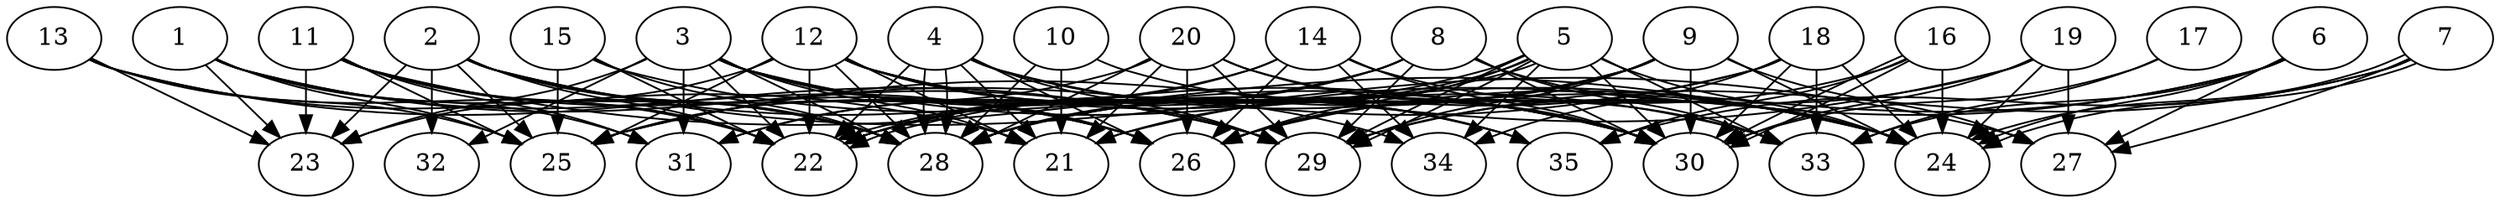 // DAG automatically generated by daggen at Thu Oct  3 14:05:37 2019
// ./daggen --dot -n 35 --ccr 0.5 --fat 0.9 --regular 0.7 --density 0.7 --mindata 5242880 --maxdata 52428800 
digraph G {
  1 [size="48005120", alpha="0.15", expect_size="24002560"] 
  1 -> 23 [size ="24002560"]
  1 -> 25 [size ="24002560"]
  1 -> 26 [size ="24002560"]
  1 -> 28 [size ="24002560"]
  1 -> 29 [size ="24002560"]
  1 -> 31 [size ="24002560"]
  2 [size="17285120", alpha="0.14", expect_size="8642560"] 
  2 -> 22 [size ="8642560"]
  2 -> 23 [size ="8642560"]
  2 -> 25 [size ="8642560"]
  2 -> 26 [size ="8642560"]
  2 -> 27 [size ="8642560"]
  2 -> 28 [size ="8642560"]
  2 -> 30 [size ="8642560"]
  2 -> 32 [size ="8642560"]
  3 [size="54847488", alpha="0.17", expect_size="27423744"] 
  3 -> 21 [size ="27423744"]
  3 -> 22 [size ="27423744"]
  3 -> 23 [size ="27423744"]
  3 -> 24 [size ="27423744"]
  3 -> 26 [size ="27423744"]
  3 -> 28 [size ="27423744"]
  3 -> 31 [size ="27423744"]
  3 -> 32 [size ="27423744"]
  3 -> 34 [size ="27423744"]
  3 -> 35 [size ="27423744"]
  4 [size="47151104", alpha="0.12", expect_size="23575552"] 
  4 -> 21 [size ="23575552"]
  4 -> 22 [size ="23575552"]
  4 -> 24 [size ="23575552"]
  4 -> 26 [size ="23575552"]
  4 -> 28 [size ="23575552"]
  4 -> 28 [size ="23575552"]
  4 -> 29 [size ="23575552"]
  4 -> 35 [size ="23575552"]
  5 [size="53516288", alpha="0.12", expect_size="26758144"] 
  5 -> 22 [size ="26758144"]
  5 -> 22 [size ="26758144"]
  5 -> 24 [size ="26758144"]
  5 -> 26 [size ="26758144"]
  5 -> 28 [size ="26758144"]
  5 -> 29 [size ="26758144"]
  5 -> 29 [size ="26758144"]
  5 -> 30 [size ="26758144"]
  5 -> 33 [size ="26758144"]
  5 -> 34 [size ="26758144"]
  6 [size="23156736", alpha="0.19", expect_size="11578368"] 
  6 -> 21 [size ="11578368"]
  6 -> 24 [size ="11578368"]
  6 -> 26 [size ="11578368"]
  6 -> 27 [size ="11578368"]
  6 -> 33 [size ="11578368"]
  7 [size="30756864", alpha="0.04", expect_size="15378432"] 
  7 -> 24 [size ="15378432"]
  7 -> 24 [size ="15378432"]
  7 -> 27 [size ="15378432"]
  7 -> 29 [size ="15378432"]
  7 -> 35 [size ="15378432"]
  8 [size="11034624", alpha="0.17", expect_size="5517312"] 
  8 -> 22 [size ="5517312"]
  8 -> 24 [size ="5517312"]
  8 -> 28 [size ="5517312"]
  8 -> 29 [size ="5517312"]
  8 -> 30 [size ="5517312"]
  8 -> 31 [size ="5517312"]
  8 -> 33 [size ="5517312"]
  9 [size="79294464", alpha="0.12", expect_size="39647232"] 
  9 -> 21 [size ="39647232"]
  9 -> 22 [size ="39647232"]
  9 -> 24 [size ="39647232"]
  9 -> 26 [size ="39647232"]
  9 -> 27 [size ="39647232"]
  9 -> 28 [size ="39647232"]
  9 -> 29 [size ="39647232"]
  9 -> 30 [size ="39647232"]
  10 [size="14911488", alpha="0.17", expect_size="7455744"] 
  10 -> 21 [size ="7455744"]
  10 -> 28 [size ="7455744"]
  10 -> 30 [size ="7455744"]
  11 [size="14952448", alpha="0.07", expect_size="7476224"] 
  11 -> 22 [size ="7476224"]
  11 -> 23 [size ="7476224"]
  11 -> 24 [size ="7476224"]
  11 -> 25 [size ="7476224"]
  11 -> 26 [size ="7476224"]
  11 -> 28 [size ="7476224"]
  11 -> 31 [size ="7476224"]
  12 [size="84684800", alpha="0.05", expect_size="42342400"] 
  12 -> 21 [size ="42342400"]
  12 -> 22 [size ="42342400"]
  12 -> 23 [size ="42342400"]
  12 -> 25 [size ="42342400"]
  12 -> 28 [size ="42342400"]
  12 -> 29 [size ="42342400"]
  12 -> 30 [size ="42342400"]
  12 -> 33 [size ="42342400"]
  12 -> 35 [size ="42342400"]
  13 [size="56383488", alpha="0.04", expect_size="28191744"] 
  13 -> 21 [size ="28191744"]
  13 -> 22 [size ="28191744"]
  13 -> 23 [size ="28191744"]
  13 -> 25 [size ="28191744"]
  13 -> 29 [size ="28191744"]
  14 [size="40681472", alpha="0.10", expect_size="20340736"] 
  14 -> 22 [size ="20340736"]
  14 -> 24 [size ="20340736"]
  14 -> 26 [size ="20340736"]
  14 -> 30 [size ="20340736"]
  14 -> 31 [size ="20340736"]
  14 -> 34 [size ="20340736"]
  15 [size="97966080", alpha="0.02", expect_size="48983040"] 
  15 -> 22 [size ="48983040"]
  15 -> 25 [size ="48983040"]
  15 -> 28 [size ="48983040"]
  15 -> 30 [size ="48983040"]
  16 [size="61081600", alpha="0.01", expect_size="30540800"] 
  16 -> 24 [size ="30540800"]
  16 -> 26 [size ="30540800"]
  16 -> 30 [size ="30540800"]
  16 -> 30 [size ="30540800"]
  16 -> 35 [size ="30540800"]
  17 [size="58216448", alpha="0.19", expect_size="29108224"] 
  17 -> 30 [size ="29108224"]
  17 -> 33 [size ="29108224"]
  18 [size="76920832", alpha="0.10", expect_size="38460416"] 
  18 -> 24 [size ="38460416"]
  18 -> 25 [size ="38460416"]
  18 -> 28 [size ="38460416"]
  18 -> 30 [size ="38460416"]
  18 -> 33 [size ="38460416"]
  18 -> 34 [size ="38460416"]
  19 [size="63948800", alpha="0.16", expect_size="31974400"] 
  19 -> 24 [size ="31974400"]
  19 -> 25 [size ="31974400"]
  19 -> 27 [size ="31974400"]
  19 -> 29 [size ="31974400"]
  19 -> 30 [size ="31974400"]
  20 [size="26531840", alpha="0.18", expect_size="13265920"] 
  20 -> 21 [size ="13265920"]
  20 -> 25 [size ="13265920"]
  20 -> 26 [size ="13265920"]
  20 -> 28 [size ="13265920"]
  20 -> 29 [size ="13265920"]
  20 -> 30 [size ="13265920"]
  20 -> 33 [size ="13265920"]
  21 [size="12003328", alpha="0.07", expect_size="6001664"] 
  22 [size="43728896", alpha="0.18", expect_size="21864448"] 
  23 [size="68777984", alpha="0.18", expect_size="34388992"] 
  24 [size="88854528", alpha="0.06", expect_size="44427264"] 
  25 [size="40558592", alpha="0.03", expect_size="20279296"] 
  26 [size="48775168", alpha="0.02", expect_size="24387584"] 
  27 [size="55762944", alpha="0.06", expect_size="27881472"] 
  28 [size="52752384", alpha="0.10", expect_size="26376192"] 
  29 [size="98357248", alpha="0.09", expect_size="49178624"] 
  30 [size="81121280", alpha="0.09", expect_size="40560640"] 
  31 [size="70076416", alpha="0.09", expect_size="35038208"] 
  32 [size="102748160", alpha="0.06", expect_size="51374080"] 
  33 [size="91564032", alpha="0.12", expect_size="45782016"] 
  34 [size="80885760", alpha="0.04", expect_size="40442880"] 
  35 [size="13006848", alpha="0.15", expect_size="6503424"] 
}
